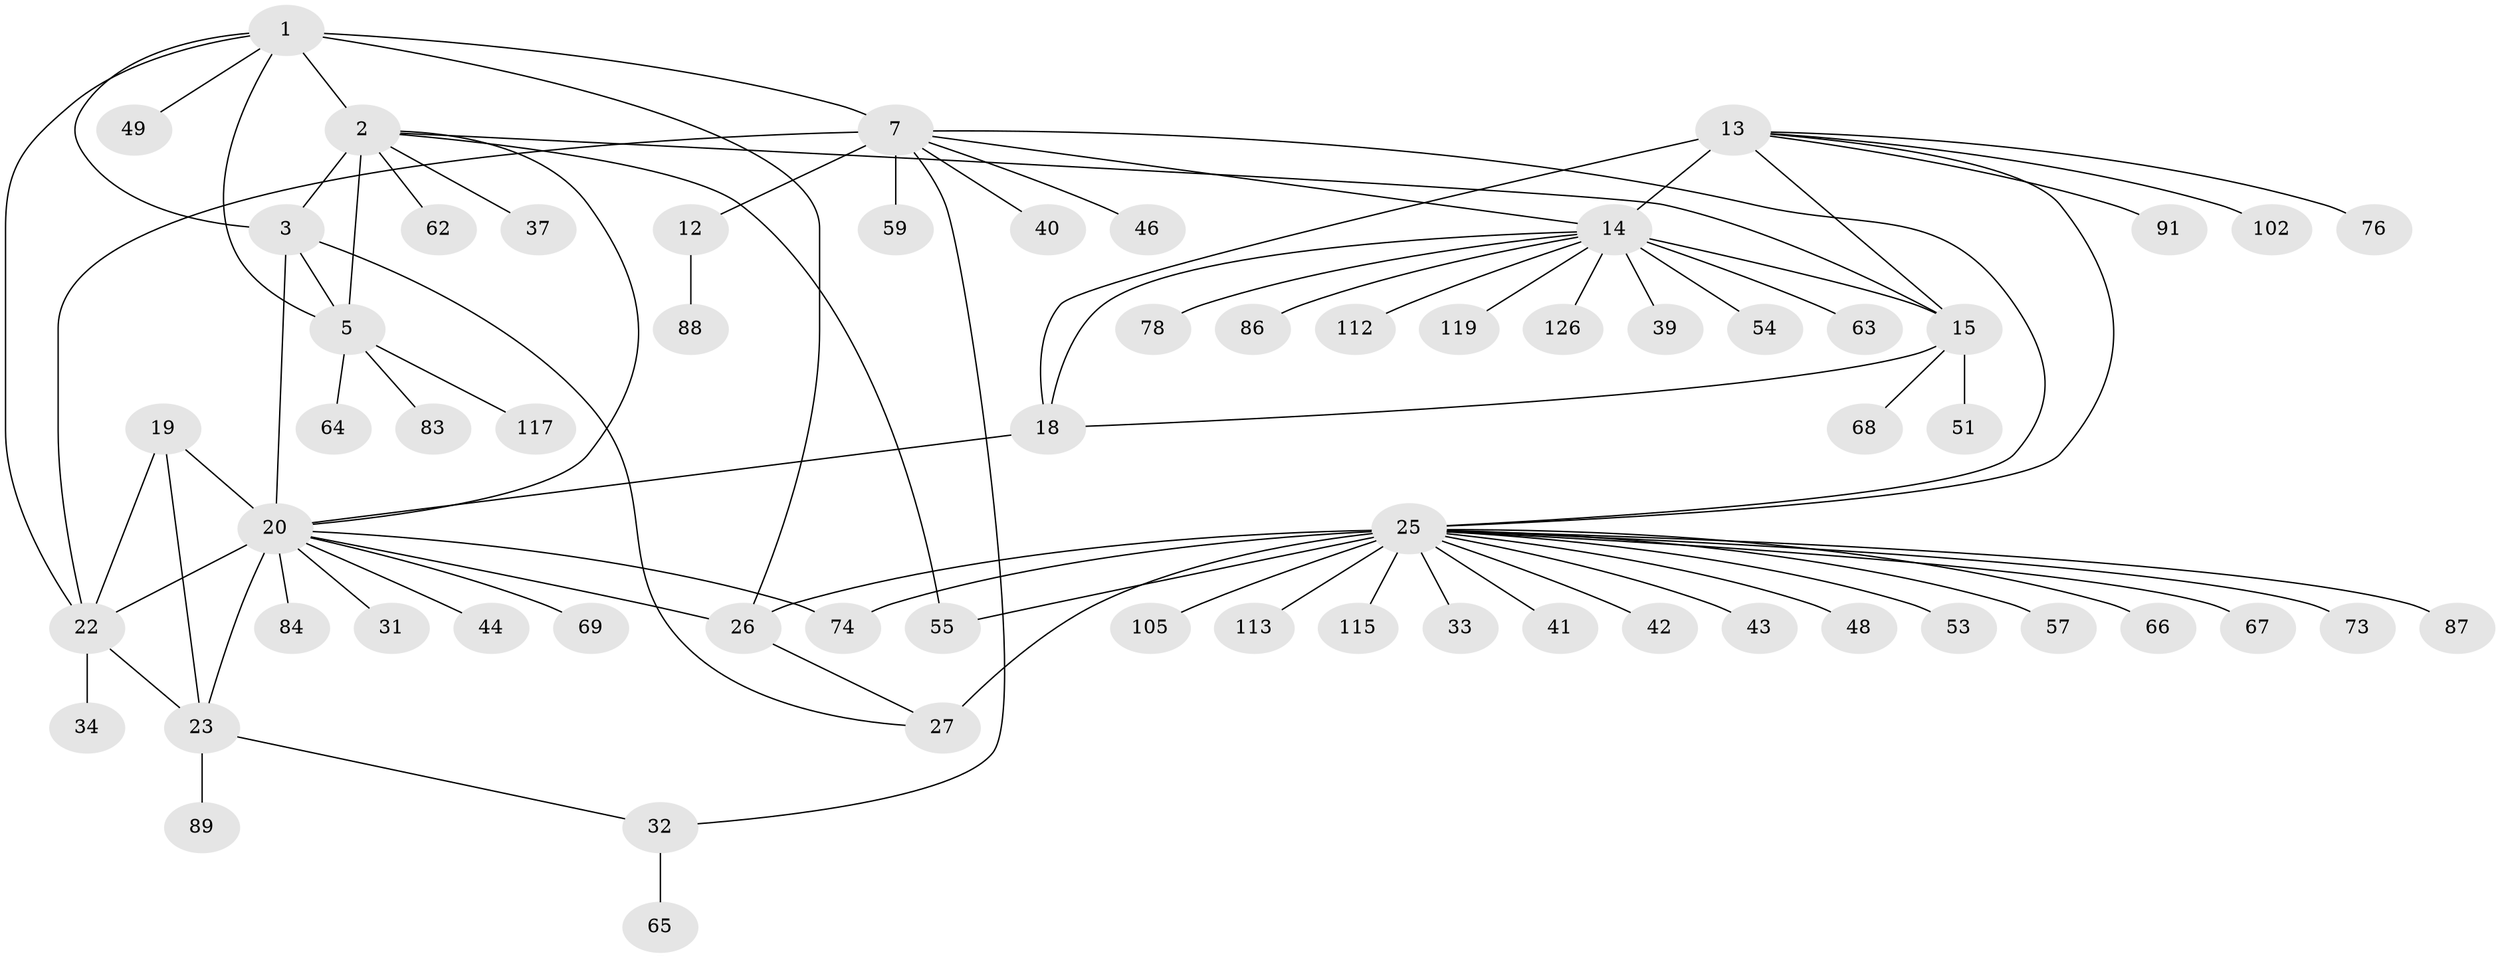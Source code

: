 // original degree distribution, {9: 0.0546875, 8: 0.078125, 7: 0.0234375, 12: 0.015625, 5: 0.0078125, 6: 0.0234375, 11: 0.0078125, 10: 0.015625, 17: 0.0078125, 1: 0.6015625, 4: 0.0078125, 2: 0.140625, 3: 0.015625}
// Generated by graph-tools (version 1.1) at 2025/15/03/09/25 04:15:43]
// undirected, 64 vertices, 85 edges
graph export_dot {
graph [start="1"]
  node [color=gray90,style=filled];
  1 [super="+4+121+45"];
  2 [super="+6"];
  3 [super="+93+94"];
  5;
  7 [super="+124+77+36+10+8"];
  12;
  13 [super="+17"];
  14 [super="+16"];
  15 [super="+38"];
  18 [super="+97+56+75"];
  19 [super="+72"];
  20 [super="+21"];
  22 [super="+52+24+111+118+120"];
  23 [super="+79+80+96"];
  25 [super="+30+28+29"];
  26 [super="+58+99"];
  27 [super="+47+60"];
  31;
  32 [super="+125+106"];
  33;
  34;
  37;
  39;
  40;
  41 [super="+123"];
  42;
  43;
  44;
  46;
  48;
  49;
  51 [super="+100"];
  53;
  54 [super="+110"];
  55;
  57;
  59;
  62;
  63;
  64;
  65;
  66;
  67;
  68 [super="+95"];
  69;
  73;
  74 [super="+90"];
  76;
  78;
  83;
  84;
  86;
  87;
  88;
  89;
  91;
  102;
  105;
  112;
  113;
  115;
  117;
  119;
  126;
  1 -- 2 [weight=4];
  1 -- 3 [weight=2];
  1 -- 5 [weight=2];
  1 -- 49;
  1 -- 22;
  1 -- 7;
  1 -- 26;
  2 -- 3 [weight=2];
  2 -- 5 [weight=2];
  2 -- 15;
  2 -- 20;
  2 -- 37;
  2 -- 55;
  2 -- 62;
  3 -- 5;
  3 -- 27;
  3 -- 20;
  5 -- 64;
  5 -- 83;
  5 -- 117;
  7 -- 12 [weight=5];
  7 -- 32;
  7 -- 40;
  7 -- 22;
  7 -- 25;
  7 -- 14 [weight=2];
  7 -- 59;
  7 -- 46;
  12 -- 88;
  13 -- 14 [weight=4];
  13 -- 15 [weight=2];
  13 -- 18 [weight=2];
  13 -- 25;
  13 -- 102;
  13 -- 76;
  13 -- 91;
  14 -- 15 [weight=2];
  14 -- 18 [weight=2];
  14 -- 39;
  14 -- 63;
  14 -- 86;
  14 -- 112;
  14 -- 119;
  14 -- 126;
  14 -- 54;
  14 -- 78;
  15 -- 18;
  15 -- 68;
  15 -- 51;
  18 -- 20 [weight=2];
  19 -- 20 [weight=2];
  19 -- 22 [weight=2];
  19 -- 23;
  20 -- 22 [weight=4];
  20 -- 23 [weight=2];
  20 -- 31;
  20 -- 44;
  20 -- 69;
  20 -- 84;
  20 -- 74;
  20 -- 26;
  22 -- 23 [weight=2];
  22 -- 34;
  23 -- 32;
  23 -- 89;
  25 -- 26 [weight=4];
  25 -- 27 [weight=4];
  25 -- 43;
  25 -- 55;
  25 -- 66;
  25 -- 67;
  25 -- 73;
  25 -- 74;
  25 -- 87;
  25 -- 41;
  25 -- 42;
  25 -- 48;
  25 -- 113;
  25 -- 115;
  25 -- 57;
  25 -- 33;
  25 -- 105;
  25 -- 53;
  26 -- 27;
  32 -- 65;
}
